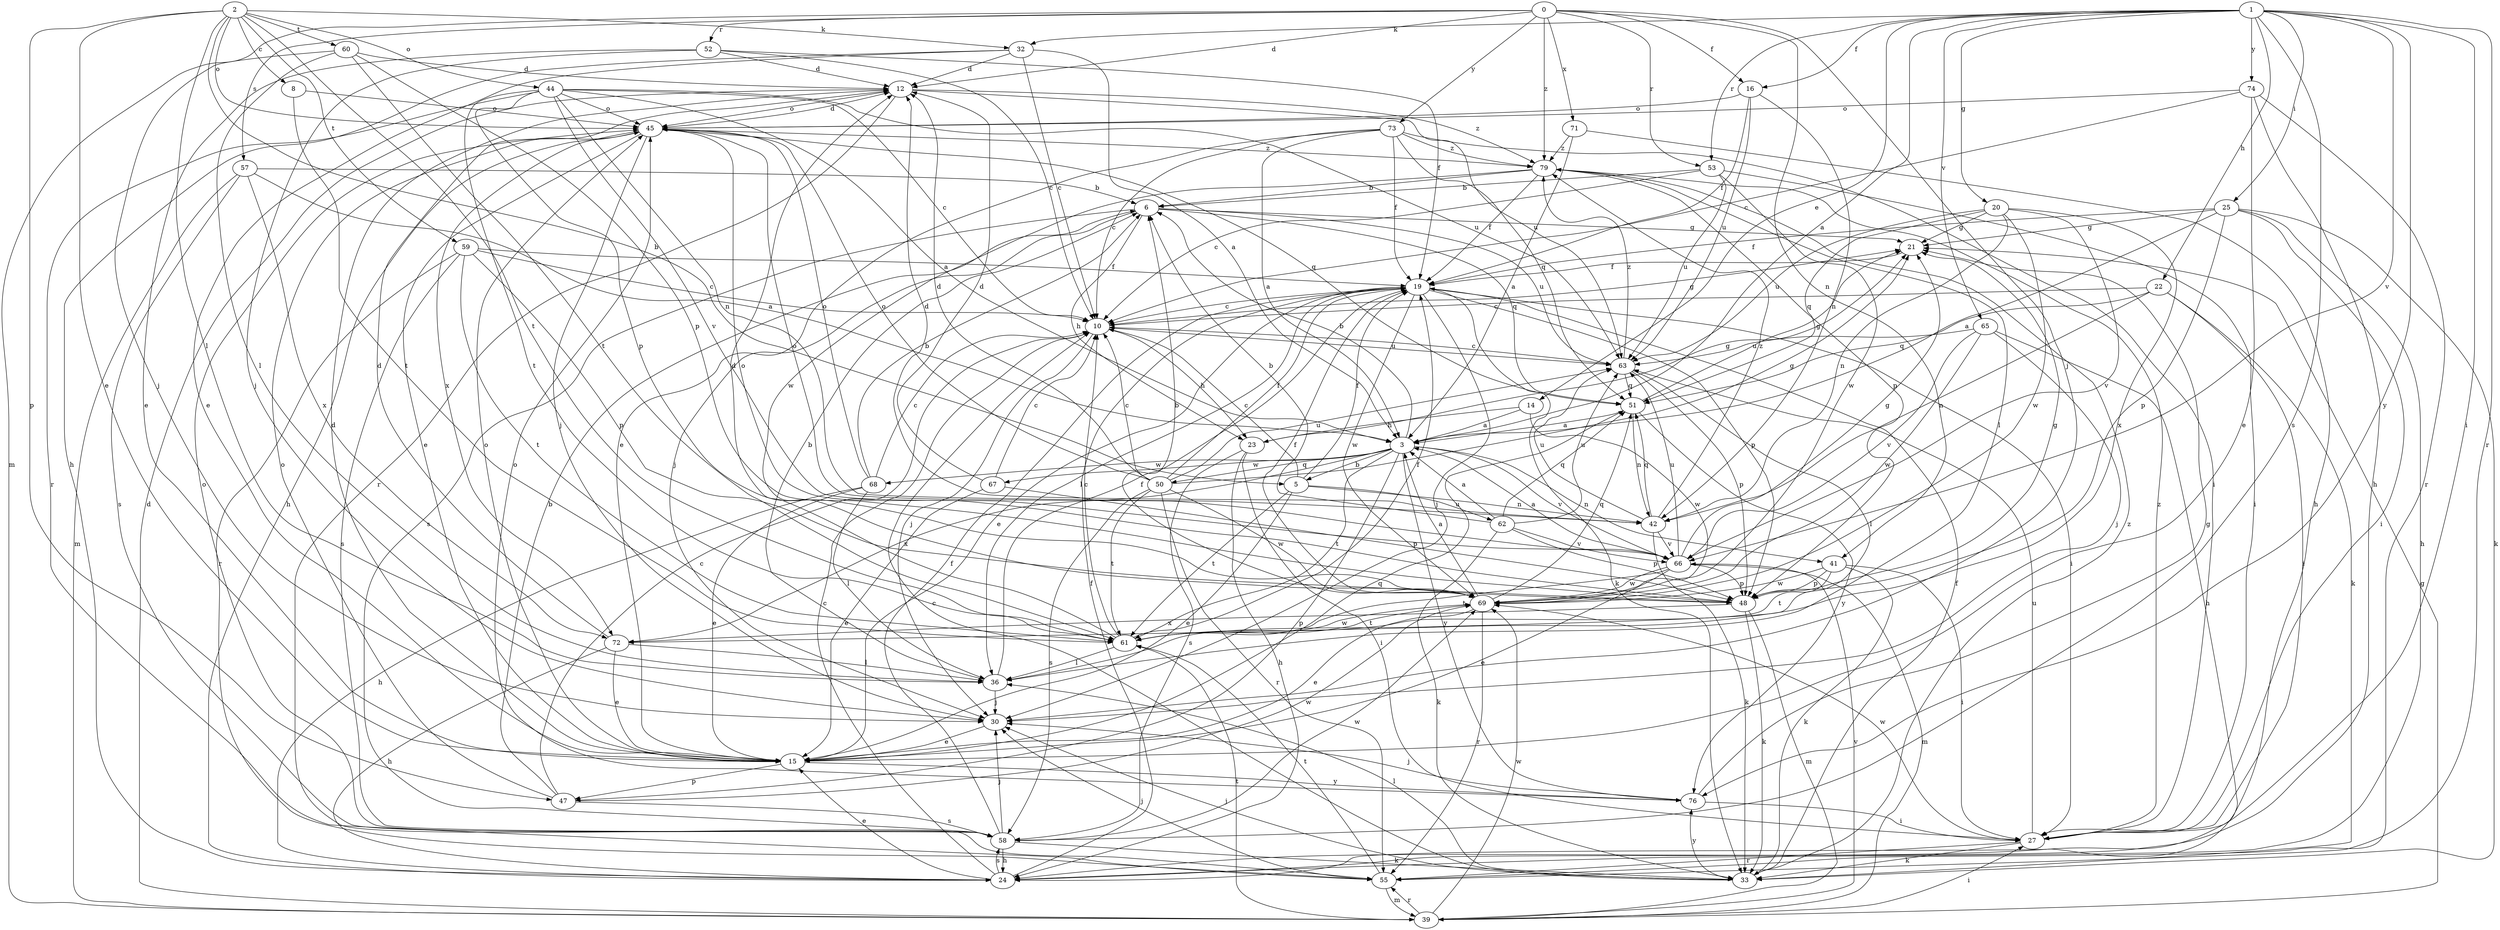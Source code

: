 strict digraph  {
0;
1;
2;
3;
5;
6;
8;
10;
12;
14;
15;
16;
19;
20;
21;
22;
23;
24;
25;
27;
30;
32;
33;
36;
39;
41;
42;
44;
45;
47;
48;
50;
51;
52;
53;
55;
57;
58;
59;
60;
61;
62;
63;
65;
66;
67;
68;
69;
71;
72;
73;
74;
76;
79;
0 -> 12  [label=d];
0 -> 16  [label=f];
0 -> 30  [label=j];
0 -> 39  [label=m];
0 -> 41  [label=n];
0 -> 52  [label=r];
0 -> 53  [label=r];
0 -> 57  [label=s];
0 -> 71  [label=x];
0 -> 73  [label=y];
0 -> 79  [label=z];
1 -> 3  [label=a];
1 -> 14  [label=e];
1 -> 16  [label=f];
1 -> 20  [label=g];
1 -> 22  [label=h];
1 -> 25  [label=i];
1 -> 27  [label=i];
1 -> 32  [label=k];
1 -> 53  [label=r];
1 -> 55  [label=r];
1 -> 58  [label=s];
1 -> 65  [label=v];
1 -> 66  [label=v];
1 -> 74  [label=y];
1 -> 76  [label=y];
2 -> 5  [label=b];
2 -> 8  [label=c];
2 -> 15  [label=e];
2 -> 32  [label=k];
2 -> 36  [label=l];
2 -> 44  [label=o];
2 -> 45  [label=o];
2 -> 47  [label=p];
2 -> 59  [label=t];
2 -> 60  [label=t];
2 -> 61  [label=t];
3 -> 5  [label=b];
3 -> 6  [label=b];
3 -> 41  [label=n];
3 -> 47  [label=p];
3 -> 50  [label=q];
3 -> 61  [label=t];
3 -> 66  [label=v];
3 -> 67  [label=w];
3 -> 68  [label=w];
3 -> 72  [label=x];
3 -> 76  [label=y];
5 -> 10  [label=c];
5 -> 15  [label=e];
5 -> 19  [label=f];
5 -> 42  [label=n];
5 -> 61  [label=t];
5 -> 62  [label=u];
6 -> 21  [label=g];
6 -> 23  [label=h];
6 -> 30  [label=j];
6 -> 51  [label=q];
6 -> 58  [label=s];
6 -> 63  [label=u];
8 -> 45  [label=o];
8 -> 61  [label=t];
10 -> 21  [label=g];
10 -> 23  [label=h];
10 -> 30  [label=j];
10 -> 63  [label=u];
12 -> 45  [label=o];
12 -> 55  [label=r];
12 -> 63  [label=u];
12 -> 79  [label=z];
14 -> 3  [label=a];
14 -> 23  [label=h];
14 -> 69  [label=w];
15 -> 12  [label=d];
15 -> 45  [label=o];
15 -> 47  [label=p];
15 -> 51  [label=q];
15 -> 76  [label=y];
16 -> 19  [label=f];
16 -> 42  [label=n];
16 -> 45  [label=o];
16 -> 63  [label=u];
19 -> 10  [label=c];
19 -> 15  [label=e];
19 -> 27  [label=i];
19 -> 30  [label=j];
19 -> 33  [label=k];
19 -> 36  [label=l];
19 -> 48  [label=p];
19 -> 69  [label=w];
20 -> 21  [label=g];
20 -> 42  [label=n];
20 -> 51  [label=q];
20 -> 63  [label=u];
20 -> 66  [label=v];
20 -> 69  [label=w];
20 -> 72  [label=x];
21 -> 19  [label=f];
22 -> 10  [label=c];
22 -> 27  [label=i];
22 -> 33  [label=k];
22 -> 42  [label=n];
22 -> 51  [label=q];
23 -> 21  [label=g];
23 -> 24  [label=h];
23 -> 27  [label=i];
23 -> 58  [label=s];
24 -> 10  [label=c];
24 -> 15  [label=e];
24 -> 19  [label=f];
24 -> 58  [label=s];
25 -> 3  [label=a];
25 -> 19  [label=f];
25 -> 21  [label=g];
25 -> 24  [label=h];
25 -> 27  [label=i];
25 -> 33  [label=k];
25 -> 48  [label=p];
27 -> 33  [label=k];
27 -> 55  [label=r];
27 -> 63  [label=u];
27 -> 69  [label=w];
27 -> 79  [label=z];
30 -> 15  [label=e];
32 -> 3  [label=a];
32 -> 10  [label=c];
32 -> 12  [label=d];
32 -> 15  [label=e];
32 -> 24  [label=h];
33 -> 10  [label=c];
33 -> 19  [label=f];
33 -> 30  [label=j];
33 -> 36  [label=l];
33 -> 76  [label=y];
33 -> 79  [label=z];
36 -> 6  [label=b];
36 -> 19  [label=f];
36 -> 30  [label=j];
39 -> 12  [label=d];
39 -> 21  [label=g];
39 -> 27  [label=i];
39 -> 55  [label=r];
39 -> 61  [label=t];
39 -> 66  [label=v];
39 -> 69  [label=w];
41 -> 27  [label=i];
41 -> 33  [label=k];
41 -> 48  [label=p];
41 -> 61  [label=t];
41 -> 69  [label=w];
42 -> 12  [label=d];
42 -> 33  [label=k];
42 -> 51  [label=q];
42 -> 63  [label=u];
42 -> 66  [label=v];
42 -> 79  [label=z];
44 -> 3  [label=a];
44 -> 10  [label=c];
44 -> 42  [label=n];
44 -> 45  [label=o];
44 -> 48  [label=p];
44 -> 55  [label=r];
44 -> 61  [label=t];
44 -> 63  [label=u];
44 -> 66  [label=v];
45 -> 12  [label=d];
45 -> 15  [label=e];
45 -> 24  [label=h];
45 -> 30  [label=j];
45 -> 51  [label=q];
45 -> 72  [label=x];
45 -> 79  [label=z];
47 -> 6  [label=b];
47 -> 10  [label=c];
47 -> 45  [label=o];
47 -> 58  [label=s];
47 -> 69  [label=w];
48 -> 21  [label=g];
48 -> 33  [label=k];
48 -> 39  [label=m];
48 -> 45  [label=o];
48 -> 72  [label=x];
50 -> 10  [label=c];
50 -> 12  [label=d];
50 -> 19  [label=f];
50 -> 21  [label=g];
50 -> 45  [label=o];
50 -> 55  [label=r];
50 -> 58  [label=s];
50 -> 61  [label=t];
50 -> 63  [label=u];
50 -> 69  [label=w];
51 -> 3  [label=a];
51 -> 21  [label=g];
51 -> 42  [label=n];
51 -> 76  [label=y];
52 -> 10  [label=c];
52 -> 12  [label=d];
52 -> 15  [label=e];
52 -> 19  [label=f];
52 -> 30  [label=j];
53 -> 6  [label=b];
53 -> 10  [label=c];
53 -> 27  [label=i];
53 -> 63  [label=u];
53 -> 69  [label=w];
55 -> 30  [label=j];
55 -> 39  [label=m];
55 -> 61  [label=t];
57 -> 3  [label=a];
57 -> 6  [label=b];
57 -> 39  [label=m];
57 -> 58  [label=s];
57 -> 72  [label=x];
58 -> 19  [label=f];
58 -> 24  [label=h];
58 -> 30  [label=j];
58 -> 33  [label=k];
58 -> 45  [label=o];
58 -> 69  [label=w];
59 -> 10  [label=c];
59 -> 19  [label=f];
59 -> 48  [label=p];
59 -> 55  [label=r];
59 -> 58  [label=s];
59 -> 61  [label=t];
60 -> 12  [label=d];
60 -> 30  [label=j];
60 -> 36  [label=l];
60 -> 48  [label=p];
60 -> 61  [label=t];
61 -> 10  [label=c];
61 -> 12  [label=d];
61 -> 19  [label=f];
61 -> 36  [label=l];
61 -> 69  [label=w];
62 -> 3  [label=a];
62 -> 6  [label=b];
62 -> 33  [label=k];
62 -> 48  [label=p];
62 -> 51  [label=q];
62 -> 63  [label=u];
62 -> 66  [label=v];
63 -> 10  [label=c];
63 -> 36  [label=l];
63 -> 48  [label=p];
63 -> 51  [label=q];
63 -> 79  [label=z];
65 -> 24  [label=h];
65 -> 30  [label=j];
65 -> 63  [label=u];
65 -> 66  [label=v];
65 -> 69  [label=w];
66 -> 3  [label=a];
66 -> 15  [label=e];
66 -> 21  [label=g];
66 -> 39  [label=m];
66 -> 45  [label=o];
66 -> 48  [label=p];
66 -> 61  [label=t];
66 -> 63  [label=u];
66 -> 69  [label=w];
67 -> 10  [label=c];
67 -> 12  [label=d];
67 -> 15  [label=e];
67 -> 48  [label=p];
68 -> 6  [label=b];
68 -> 10  [label=c];
68 -> 15  [label=e];
68 -> 24  [label=h];
68 -> 36  [label=l];
68 -> 45  [label=o];
69 -> 3  [label=a];
69 -> 6  [label=b];
69 -> 15  [label=e];
69 -> 19  [label=f];
69 -> 51  [label=q];
69 -> 55  [label=r];
69 -> 61  [label=t];
71 -> 3  [label=a];
71 -> 24  [label=h];
71 -> 79  [label=z];
72 -> 12  [label=d];
72 -> 15  [label=e];
72 -> 24  [label=h];
72 -> 36  [label=l];
73 -> 3  [label=a];
73 -> 10  [label=c];
73 -> 15  [label=e];
73 -> 19  [label=f];
73 -> 27  [label=i];
73 -> 51  [label=q];
73 -> 79  [label=z];
74 -> 10  [label=c];
74 -> 15  [label=e];
74 -> 24  [label=h];
74 -> 45  [label=o];
74 -> 55  [label=r];
76 -> 21  [label=g];
76 -> 27  [label=i];
76 -> 30  [label=j];
76 -> 45  [label=o];
79 -> 6  [label=b];
79 -> 19  [label=f];
79 -> 36  [label=l];
79 -> 48  [label=p];
79 -> 69  [label=w];
}
